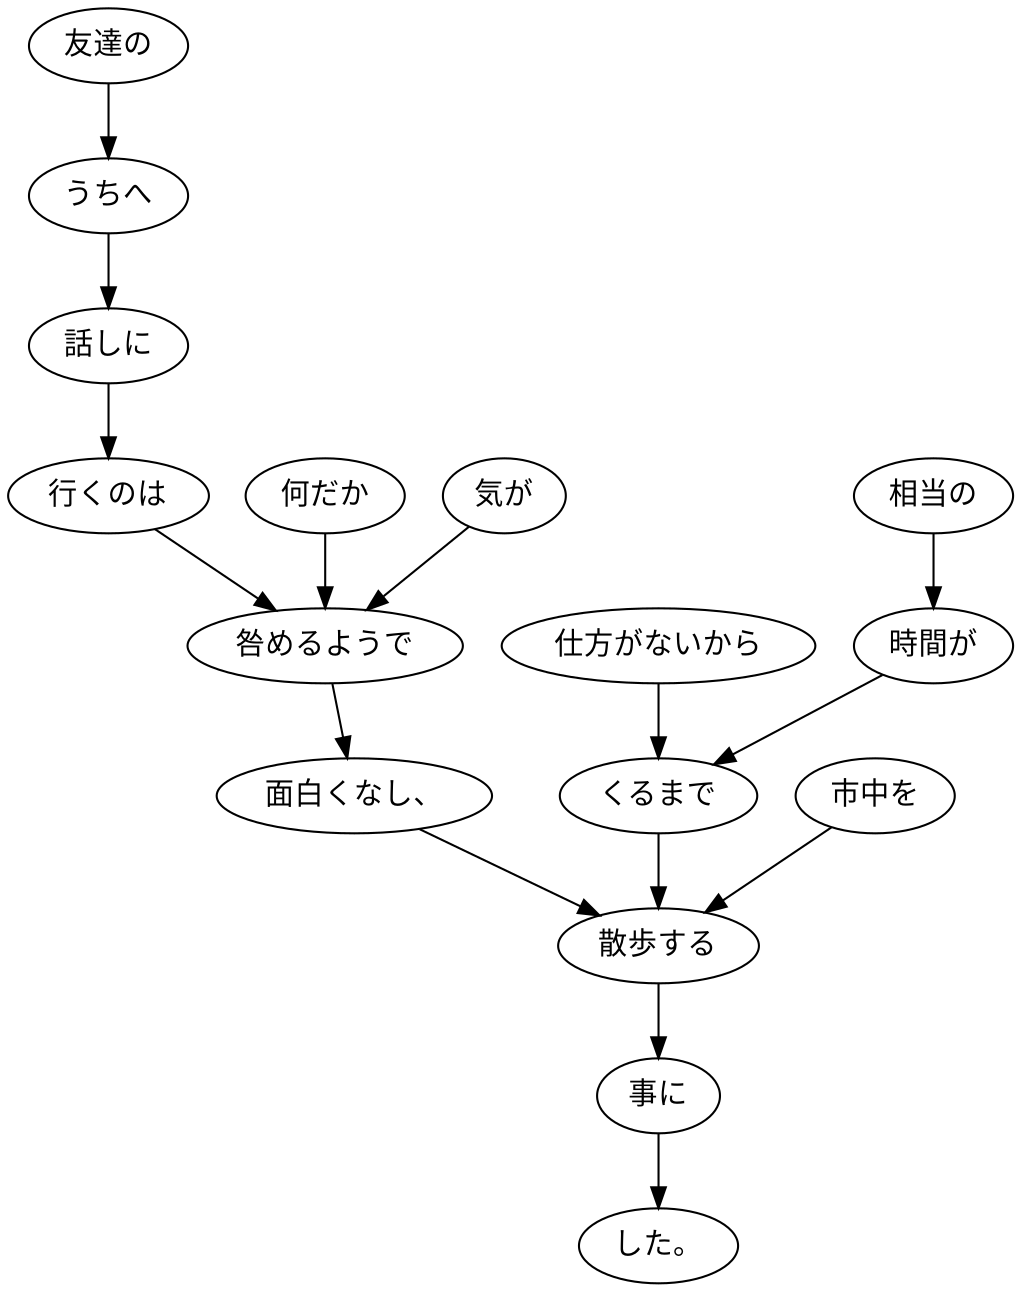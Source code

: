 digraph graph8073 {
	node0 [label="友達の"];
	node1 [label="うちへ"];
	node2 [label="話しに"];
	node3 [label="行くのは"];
	node4 [label="何だか"];
	node5 [label="気が"];
	node6 [label="咎めるようで"];
	node7 [label="面白くなし、"];
	node8 [label="仕方がないから"];
	node9 [label="相当の"];
	node10 [label="時間が"];
	node11 [label="くるまで"];
	node12 [label="市中を"];
	node13 [label="散歩する"];
	node14 [label="事に"];
	node15 [label="した。"];
	node0 -> node1;
	node1 -> node2;
	node2 -> node3;
	node3 -> node6;
	node4 -> node6;
	node5 -> node6;
	node6 -> node7;
	node7 -> node13;
	node8 -> node11;
	node9 -> node10;
	node10 -> node11;
	node11 -> node13;
	node12 -> node13;
	node13 -> node14;
	node14 -> node15;
}
